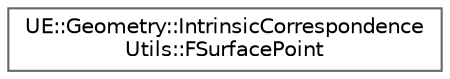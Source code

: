 digraph "Graphical Class Hierarchy"
{
 // INTERACTIVE_SVG=YES
 // LATEX_PDF_SIZE
  bgcolor="transparent";
  edge [fontname=Helvetica,fontsize=10,labelfontname=Helvetica,labelfontsize=10];
  node [fontname=Helvetica,fontsize=10,shape=box,height=0.2,width=0.4];
  rankdir="LR";
  Node0 [id="Node000000",label="UE::Geometry::IntrinsicCorrespondence\lUtils::FSurfacePoint",height=0.2,width=0.4,color="grey40", fillcolor="white", style="filled",URL="$d3/dc0/structUE_1_1Geometry_1_1IntrinsicCorrespondenceUtils_1_1FSurfacePoint.html",tooltip=" "];
}
